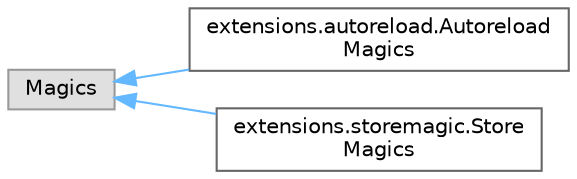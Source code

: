 digraph "Graphical Class Hierarchy"
{
 // LATEX_PDF_SIZE
  bgcolor="transparent";
  edge [fontname=Helvetica,fontsize=10,labelfontname=Helvetica,labelfontsize=10];
  node [fontname=Helvetica,fontsize=10,shape=box,height=0.2,width=0.4];
  rankdir="LR";
  Node0 [id="Node000000",label="Magics",height=0.2,width=0.4,color="grey60", fillcolor="#E0E0E0", style="filled",tooltip=" "];
  Node0 -> Node1 [id="edge1_Node000000_Node000001",dir="back",color="steelblue1",style="solid",tooltip=" "];
  Node1 [id="Node000001",label="extensions.autoreload.Autoreload\lMagics",height=0.2,width=0.4,color="grey40", fillcolor="white", style="filled",URL="$classextensions_1_1autoreload_1_1_autoreload_magics.html",tooltip=" "];
  Node0 -> Node2 [id="edge2_Node000000_Node000002",dir="back",color="steelblue1",style="solid",tooltip=" "];
  Node2 [id="Node000002",label="extensions.storemagic.Store\lMagics",height=0.2,width=0.4,color="grey40", fillcolor="white", style="filled",URL="$classextensions_1_1storemagic_1_1_store_magics.html",tooltip=" "];
}
